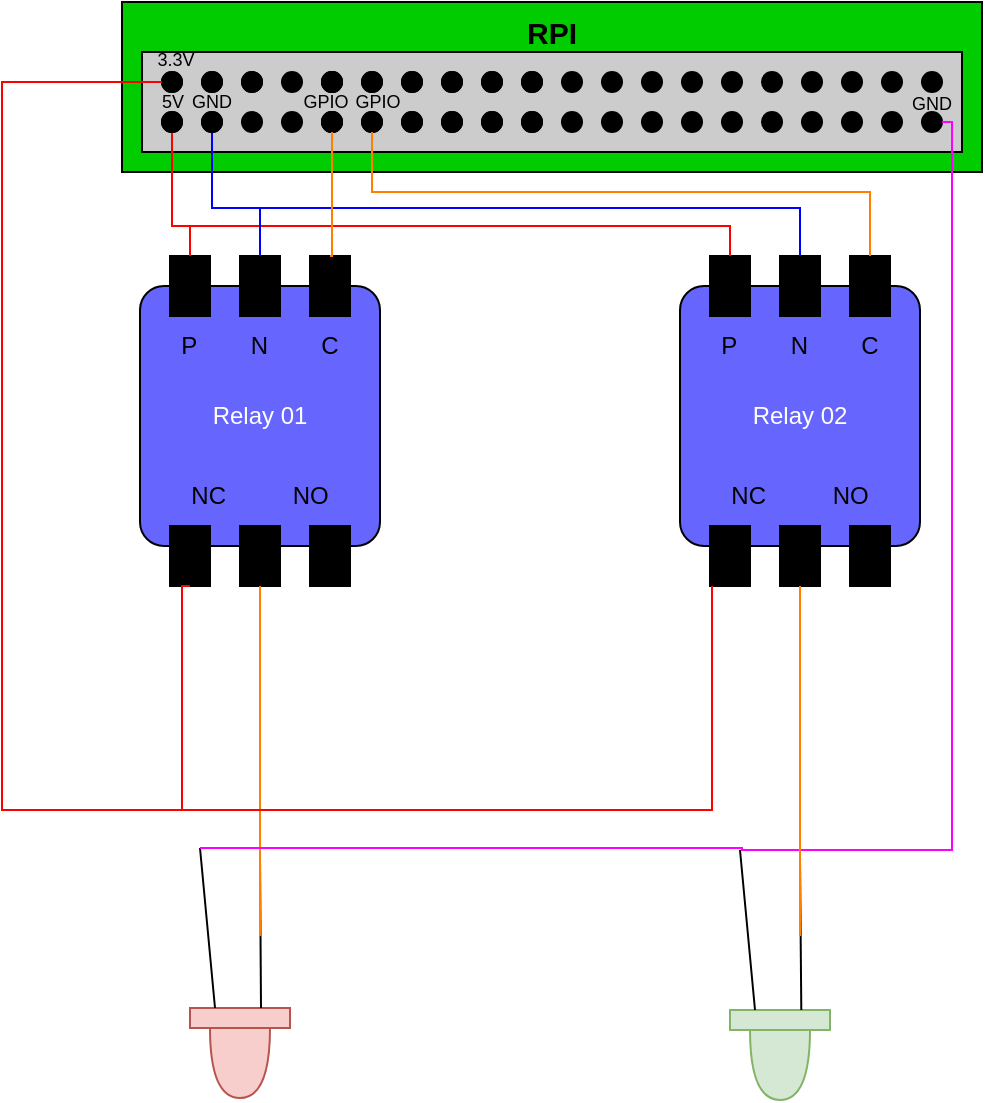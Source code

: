 <mxfile version="20.8.16" type="device"><diagram name="Page-1" id="wt5qt-1HWD4hvRLCWOPr"><mxGraphModel dx="901" dy="527" grid="0" gridSize="10" guides="1" tooltips="1" connect="1" arrows="1" fold="1" page="1" pageScale="1" pageWidth="827" pageHeight="1169" math="0" shadow="0"><root><mxCell id="0"/><mxCell id="1" parent="0"/><mxCell id="4td_BAS9eqGCO4hauidf-1" value="&lt;font style=&quot;font-size: 15px;&quot;&gt;&lt;b&gt;RPI&lt;/b&gt;&lt;/font&gt;" style="rounded=0;whiteSpace=wrap;html=1;fillColor=#00CC00;strokeColor=#000000;verticalAlign=top;" parent="1" vertex="1"><mxGeometry x="174" y="194" width="430" height="85" as="geometry"/></mxCell><mxCell id="4td_BAS9eqGCO4hauidf-3" value="" style="rounded=0;whiteSpace=wrap;html=1;labelBackgroundColor=#000000;strokeColor=#000000;fillColor=#CCCCCC;" parent="1" vertex="1"><mxGeometry x="184" y="219" width="410" height="50" as="geometry"/></mxCell><mxCell id="4td_BAS9eqGCO4hauidf-5" value="" style="ellipse;whiteSpace=wrap;html=1;aspect=fixed;labelBackgroundColor=#000000;strokeColor=#000000;fillColor=#000000;" parent="1" vertex="1"><mxGeometry x="194" y="229" width="10" height="10" as="geometry"/></mxCell><mxCell id="4td_BAS9eqGCO4hauidf-6" value="" style="ellipse;whiteSpace=wrap;html=1;aspect=fixed;labelBackgroundColor=#000000;strokeColor=#000000;fillColor=#000000;" parent="1" vertex="1"><mxGeometry x="194" y="249" width="10" height="10" as="geometry"/></mxCell><mxCell id="4td_BAS9eqGCO4hauidf-7" value="" style="ellipse;whiteSpace=wrap;html=1;aspect=fixed;labelBackgroundColor=#000000;strokeColor=#000000;fillColor=#000000;" parent="1" vertex="1"><mxGeometry x="214" y="229" width="10" height="10" as="geometry"/></mxCell><mxCell id="4td_BAS9eqGCO4hauidf-8" value="" style="ellipse;whiteSpace=wrap;html=1;aspect=fixed;labelBackgroundColor=#000000;strokeColor=#000000;fillColor=#000000;" parent="1" vertex="1"><mxGeometry x="214" y="249" width="10" height="10" as="geometry"/></mxCell><mxCell id="4td_BAS9eqGCO4hauidf-9" value="" style="ellipse;whiteSpace=wrap;html=1;aspect=fixed;labelBackgroundColor=#000000;strokeColor=#000000;fillColor=#000000;" parent="1" vertex="1"><mxGeometry x="234" y="229" width="10" height="10" as="geometry"/></mxCell><mxCell id="4td_BAS9eqGCO4hauidf-10" value="" style="ellipse;whiteSpace=wrap;html=1;aspect=fixed;labelBackgroundColor=#000000;strokeColor=#000000;fillColor=#000000;" parent="1" vertex="1"><mxGeometry x="234" y="249" width="10" height="10" as="geometry"/></mxCell><mxCell id="4td_BAS9eqGCO4hauidf-11" value="" style="ellipse;whiteSpace=wrap;html=1;aspect=fixed;labelBackgroundColor=#000000;strokeColor=#000000;fillColor=#000000;" parent="1" vertex="1"><mxGeometry x="254" y="229" width="10" height="10" as="geometry"/></mxCell><mxCell id="4td_BAS9eqGCO4hauidf-12" value="" style="ellipse;whiteSpace=wrap;html=1;aspect=fixed;labelBackgroundColor=#000000;strokeColor=#000000;fillColor=#000000;" parent="1" vertex="1"><mxGeometry x="254" y="249" width="10" height="10" as="geometry"/></mxCell><mxCell id="4td_BAS9eqGCO4hauidf-13" value="" style="ellipse;whiteSpace=wrap;html=1;aspect=fixed;labelBackgroundColor=#000000;strokeColor=#000000;fillColor=#000000;" parent="1" vertex="1"><mxGeometry x="274" y="229" width="10" height="10" as="geometry"/></mxCell><mxCell id="4td_BAS9eqGCO4hauidf-14" value="" style="ellipse;whiteSpace=wrap;html=1;aspect=fixed;labelBackgroundColor=#000000;strokeColor=#000000;fillColor=#000000;" parent="1" vertex="1"><mxGeometry x="274" y="249" width="10" height="10" as="geometry"/></mxCell><mxCell id="4td_BAS9eqGCO4hauidf-15" value="" style="ellipse;whiteSpace=wrap;html=1;aspect=fixed;labelBackgroundColor=#000000;strokeColor=#000000;fillColor=#000000;" parent="1" vertex="1"><mxGeometry x="274" y="229" width="10" height="10" as="geometry"/></mxCell><mxCell id="4td_BAS9eqGCO4hauidf-16" value="" style="ellipse;whiteSpace=wrap;html=1;aspect=fixed;labelBackgroundColor=#000000;strokeColor=#000000;fillColor=#000000;" parent="1" vertex="1"><mxGeometry x="274" y="249" width="10" height="10" as="geometry"/></mxCell><mxCell id="4td_BAS9eqGCO4hauidf-17" value="" style="ellipse;whiteSpace=wrap;html=1;aspect=fixed;labelBackgroundColor=#000000;strokeColor=#000000;fillColor=#000000;" parent="1" vertex="1"><mxGeometry x="194" y="229" width="10" height="10" as="geometry"/></mxCell><mxCell id="4td_BAS9eqGCO4hauidf-143" style="edgeStyle=orthogonalEdgeStyle;rounded=0;orthogonalLoop=1;jettySize=auto;html=1;exitX=0.5;exitY=1;exitDx=0;exitDy=0;entryX=0.5;entryY=0;entryDx=0;entryDy=0;strokeColor=#FF0000;fontColor=#FFFFFF;endArrow=none;endFill=0;elbow=vertical;" parent="1" source="4td_BAS9eqGCO4hauidf-18" target="4td_BAS9eqGCO4hauidf-112" edge="1"><mxGeometry relative="1" as="geometry"><Array as="points"><mxPoint x="199" y="306"/><mxPoint x="208" y="306"/></Array></mxGeometry></mxCell><mxCell id="4td_BAS9eqGCO4hauidf-18" value="" style="ellipse;whiteSpace=wrap;html=1;aspect=fixed;labelBackgroundColor=#000000;strokeColor=#000000;fillColor=#000000;" parent="1" vertex="1"><mxGeometry x="194" y="249" width="10" height="10" as="geometry"/></mxCell><mxCell id="4td_BAS9eqGCO4hauidf-19" value="" style="ellipse;whiteSpace=wrap;html=1;aspect=fixed;labelBackgroundColor=#000000;strokeColor=#000000;fillColor=#000000;" parent="1" vertex="1"><mxGeometry x="214" y="229" width="10" height="10" as="geometry"/></mxCell><mxCell id="4td_BAS9eqGCO4hauidf-145" style="edgeStyle=orthogonalEdgeStyle;rounded=0;orthogonalLoop=1;jettySize=auto;html=1;exitX=0.5;exitY=1;exitDx=0;exitDy=0;entryX=0.5;entryY=0;entryDx=0;entryDy=0;strokeColor=#0000FF;fontColor=#FFFFFF;endArrow=none;endFill=0;elbow=vertical;" parent="1" source="4td_BAS9eqGCO4hauidf-20" target="4td_BAS9eqGCO4hauidf-113" edge="1"><mxGeometry relative="1" as="geometry"><Array as="points"><mxPoint x="219" y="297"/><mxPoint x="243" y="297"/></Array></mxGeometry></mxCell><mxCell id="4td_BAS9eqGCO4hauidf-20" value="" style="ellipse;whiteSpace=wrap;html=1;aspect=fixed;labelBackgroundColor=#000000;strokeColor=#000000;fillColor=#000000;" parent="1" vertex="1"><mxGeometry x="214" y="249" width="10" height="10" as="geometry"/></mxCell><mxCell id="4td_BAS9eqGCO4hauidf-21" value="" style="ellipse;whiteSpace=wrap;html=1;aspect=fixed;labelBackgroundColor=#000000;strokeColor=#000000;fillColor=#000000;" parent="1" vertex="1"><mxGeometry x="234" y="229" width="10" height="10" as="geometry"/></mxCell><mxCell id="4td_BAS9eqGCO4hauidf-22" value="" style="ellipse;whiteSpace=wrap;html=1;aspect=fixed;labelBackgroundColor=#000000;strokeColor=#000000;fillColor=#000000;" parent="1" vertex="1"><mxGeometry x="334" y="249" width="10" height="10" as="geometry"/></mxCell><mxCell id="4td_BAS9eqGCO4hauidf-23" value="" style="ellipse;whiteSpace=wrap;html=1;aspect=fixed;labelBackgroundColor=#000000;strokeColor=#000000;fillColor=#000000;" parent="1" vertex="1"><mxGeometry x="354" y="229" width="10" height="10" as="geometry"/></mxCell><mxCell id="4td_BAS9eqGCO4hauidf-24" value="" style="ellipse;whiteSpace=wrap;html=1;aspect=fixed;labelBackgroundColor=#000000;strokeColor=#000000;fillColor=#000000;" parent="1" vertex="1"><mxGeometry x="354" y="249" width="10" height="10" as="geometry"/></mxCell><mxCell id="4td_BAS9eqGCO4hauidf-25" value="" style="ellipse;whiteSpace=wrap;html=1;aspect=fixed;labelBackgroundColor=#000000;strokeColor=#000000;fillColor=#000000;" parent="1" vertex="1"><mxGeometry x="374" y="229" width="10" height="10" as="geometry"/></mxCell><mxCell id="4td_BAS9eqGCO4hauidf-26" value="" style="ellipse;whiteSpace=wrap;html=1;aspect=fixed;labelBackgroundColor=#000000;strokeColor=#000000;fillColor=#000000;" parent="1" vertex="1"><mxGeometry x="374" y="249" width="10" height="10" as="geometry"/></mxCell><mxCell id="4td_BAS9eqGCO4hauidf-27" value="" style="ellipse;whiteSpace=wrap;html=1;aspect=fixed;labelBackgroundColor=#000000;strokeColor=#000000;fillColor=#000000;" parent="1" vertex="1"><mxGeometry x="294" y="229" width="10" height="10" as="geometry"/></mxCell><mxCell id="4td_BAS9eqGCO4hauidf-28" value="" style="ellipse;whiteSpace=wrap;html=1;aspect=fixed;labelBackgroundColor=#000000;strokeColor=#000000;fillColor=#000000;" parent="1" vertex="1"><mxGeometry x="294" y="249" width="10" height="10" as="geometry"/></mxCell><mxCell id="4td_BAS9eqGCO4hauidf-29" value="" style="ellipse;whiteSpace=wrap;html=1;aspect=fixed;labelBackgroundColor=#000000;strokeColor=#000000;fillColor=#000000;" parent="1" vertex="1"><mxGeometry x="314" y="229" width="10" height="10" as="geometry"/></mxCell><mxCell id="4td_BAS9eqGCO4hauidf-30" value="" style="ellipse;whiteSpace=wrap;html=1;aspect=fixed;labelBackgroundColor=#000000;strokeColor=#000000;fillColor=#000000;" parent="1" vertex="1"><mxGeometry x="314" y="249" width="10" height="10" as="geometry"/></mxCell><mxCell id="4td_BAS9eqGCO4hauidf-31" value="" style="ellipse;whiteSpace=wrap;html=1;aspect=fixed;labelBackgroundColor=#000000;strokeColor=#000000;fillColor=#000000;" parent="1" vertex="1"><mxGeometry x="334" y="229" width="10" height="10" as="geometry"/></mxCell><mxCell id="4td_BAS9eqGCO4hauidf-34" value="" style="ellipse;whiteSpace=wrap;html=1;aspect=fixed;labelBackgroundColor=#000000;strokeColor=#000000;fillColor=#000000;" parent="1" vertex="1"><mxGeometry x="374" y="229" width="10" height="10" as="geometry"/></mxCell><mxCell id="4td_BAS9eqGCO4hauidf-35" value="" style="ellipse;whiteSpace=wrap;html=1;aspect=fixed;labelBackgroundColor=#000000;strokeColor=#000000;fillColor=#000000;" parent="1" vertex="1"><mxGeometry x="374" y="249" width="10" height="10" as="geometry"/></mxCell><mxCell id="4td_BAS9eqGCO4hauidf-36" value="" style="ellipse;whiteSpace=wrap;html=1;aspect=fixed;labelBackgroundColor=#000000;strokeColor=#000000;fillColor=#000000;" parent="1" vertex="1"><mxGeometry x="354" y="249" width="10" height="10" as="geometry"/></mxCell><mxCell id="4td_BAS9eqGCO4hauidf-37" value="" style="ellipse;whiteSpace=wrap;html=1;aspect=fixed;labelBackgroundColor=#000000;strokeColor=#000000;fillColor=#000000;" parent="1" vertex="1"><mxGeometry x="354" y="229" width="10" height="10" as="geometry"/></mxCell><mxCell id="4td_BAS9eqGCO4hauidf-38" value="" style="ellipse;whiteSpace=wrap;html=1;aspect=fixed;labelBackgroundColor=#000000;strokeColor=#000000;fillColor=#000000;" parent="1" vertex="1"><mxGeometry x="334" y="229" width="10" height="10" as="geometry"/></mxCell><mxCell id="4td_BAS9eqGCO4hauidf-39" value="" style="ellipse;whiteSpace=wrap;html=1;aspect=fixed;labelBackgroundColor=#000000;strokeColor=#000000;fillColor=#000000;" parent="1" vertex="1"><mxGeometry x="334" y="249" width="10" height="10" as="geometry"/></mxCell><mxCell id="4td_BAS9eqGCO4hauidf-40" value="" style="ellipse;whiteSpace=wrap;html=1;aspect=fixed;labelBackgroundColor=#000000;strokeColor=#000000;fillColor=#000000;" parent="1" vertex="1"><mxGeometry x="314" y="249" width="10" height="10" as="geometry"/></mxCell><mxCell id="4td_BAS9eqGCO4hauidf-41" value="" style="ellipse;whiteSpace=wrap;html=1;aspect=fixed;labelBackgroundColor=#000000;strokeColor=#000000;fillColor=#000000;" parent="1" vertex="1"><mxGeometry x="314" y="229" width="10" height="10" as="geometry"/></mxCell><mxCell id="4td_BAS9eqGCO4hauidf-42" value="" style="ellipse;whiteSpace=wrap;html=1;aspect=fixed;labelBackgroundColor=#000000;strokeColor=#000000;fillColor=#000000;" parent="1" vertex="1"><mxGeometry x="294" y="229" width="10" height="10" as="geometry"/></mxCell><mxCell id="4td_BAS9eqGCO4hauidf-43" value="" style="ellipse;whiteSpace=wrap;html=1;aspect=fixed;labelBackgroundColor=#000000;strokeColor=#000000;fillColor=#000000;" parent="1" vertex="1"><mxGeometry x="294" y="249" width="10" height="10" as="geometry"/></mxCell><mxCell id="4td_BAS9eqGCO4hauidf-44" value="" style="ellipse;whiteSpace=wrap;html=1;aspect=fixed;labelBackgroundColor=#000000;strokeColor=#000000;fillColor=#000000;" parent="1" vertex="1"><mxGeometry x="274" y="249" width="10" height="10" as="geometry"/></mxCell><mxCell id="4td_BAS9eqGCO4hauidf-45" value="" style="ellipse;whiteSpace=wrap;html=1;aspect=fixed;labelBackgroundColor=#000000;strokeColor=#000000;fillColor=#000000;" parent="1" vertex="1"><mxGeometry x="274" y="229" width="10" height="10" as="geometry"/></mxCell><mxCell id="4td_BAS9eqGCO4hauidf-46" value="" style="ellipse;whiteSpace=wrap;html=1;aspect=fixed;labelBackgroundColor=#000000;strokeColor=#000000;fillColor=#000000;" parent="1" vertex="1"><mxGeometry x="434" y="249" width="10" height="10" as="geometry"/></mxCell><mxCell id="4td_BAS9eqGCO4hauidf-47" value="" style="ellipse;whiteSpace=wrap;html=1;aspect=fixed;labelBackgroundColor=#000000;strokeColor=#000000;fillColor=#000000;" parent="1" vertex="1"><mxGeometry x="454" y="229" width="10" height="10" as="geometry"/></mxCell><mxCell id="4td_BAS9eqGCO4hauidf-48" value="" style="ellipse;whiteSpace=wrap;html=1;aspect=fixed;labelBackgroundColor=#000000;strokeColor=#000000;fillColor=#000000;" parent="1" vertex="1"><mxGeometry x="454" y="249" width="10" height="10" as="geometry"/></mxCell><mxCell id="4td_BAS9eqGCO4hauidf-49" value="" style="ellipse;whiteSpace=wrap;html=1;aspect=fixed;labelBackgroundColor=#000000;strokeColor=#000000;fillColor=#000000;" parent="1" vertex="1"><mxGeometry x="394" y="229" width="10" height="10" as="geometry"/></mxCell><mxCell id="4td_BAS9eqGCO4hauidf-50" value="" style="ellipse;whiteSpace=wrap;html=1;aspect=fixed;labelBackgroundColor=#000000;strokeColor=#000000;fillColor=#000000;" parent="1" vertex="1"><mxGeometry x="394" y="249" width="10" height="10" as="geometry"/></mxCell><mxCell id="4td_BAS9eqGCO4hauidf-51" value="" style="ellipse;whiteSpace=wrap;html=1;aspect=fixed;labelBackgroundColor=#000000;strokeColor=#000000;fillColor=#000000;" parent="1" vertex="1"><mxGeometry x="414" y="229" width="10" height="10" as="geometry"/></mxCell><mxCell id="4td_BAS9eqGCO4hauidf-52" value="" style="ellipse;whiteSpace=wrap;html=1;aspect=fixed;labelBackgroundColor=#000000;strokeColor=#000000;fillColor=#000000;" parent="1" vertex="1"><mxGeometry x="414" y="249" width="10" height="10" as="geometry"/></mxCell><mxCell id="4td_BAS9eqGCO4hauidf-53" value="" style="ellipse;whiteSpace=wrap;html=1;aspect=fixed;labelBackgroundColor=#000000;strokeColor=#000000;fillColor=#000000;" parent="1" vertex="1"><mxGeometry x="434" y="229" width="10" height="10" as="geometry"/></mxCell><mxCell id="4td_BAS9eqGCO4hauidf-54" value="" style="ellipse;whiteSpace=wrap;html=1;aspect=fixed;labelBackgroundColor=#000000;strokeColor=#000000;fillColor=#000000;" parent="1" vertex="1"><mxGeometry x="574" y="229" width="10" height="10" as="geometry"/></mxCell><mxCell id="4td_BAS9eqGCO4hauidf-55" value="" style="ellipse;whiteSpace=wrap;html=1;aspect=fixed;labelBackgroundColor=#000000;strokeColor=#000000;fillColor=#000000;" parent="1" vertex="1"><mxGeometry x="574" y="249" width="10" height="10" as="geometry"/></mxCell><mxCell id="4td_BAS9eqGCO4hauidf-160" style="edgeStyle=orthogonalEdgeStyle;rounded=0;orthogonalLoop=1;jettySize=auto;html=1;strokeColor=#FF00FF;fontSize=9;fontColor=#FFFFFF;endArrow=none;endFill=0;elbow=vertical;exitX=1;exitY=0.5;exitDx=0;exitDy=0;" parent="1" source="4td_BAS9eqGCO4hauidf-55" edge="1"><mxGeometry relative="1" as="geometry"><mxPoint x="483" y="617" as="targetPoint"/><Array as="points"><mxPoint x="589" y="254"/><mxPoint x="589" y="618"/><mxPoint x="484" y="618"/></Array></mxGeometry></mxCell><mxCell id="4td_BAS9eqGCO4hauidf-56" value="" style="ellipse;whiteSpace=wrap;html=1;aspect=fixed;labelBackgroundColor=#000000;strokeColor=#000000;fillColor=#000000;" parent="1" vertex="1"><mxGeometry x="554" y="249" width="10" height="10" as="geometry"/></mxCell><mxCell id="4td_BAS9eqGCO4hauidf-57" value="" style="ellipse;whiteSpace=wrap;html=1;aspect=fixed;labelBackgroundColor=#000000;strokeColor=#000000;fillColor=#000000;" parent="1" vertex="1"><mxGeometry x="554" y="229" width="10" height="10" as="geometry"/></mxCell><mxCell id="4td_BAS9eqGCO4hauidf-58" value="" style="ellipse;whiteSpace=wrap;html=1;aspect=fixed;labelBackgroundColor=#000000;strokeColor=#000000;fillColor=#000000;" parent="1" vertex="1"><mxGeometry x="534" y="229" width="10" height="10" as="geometry"/></mxCell><mxCell id="4td_BAS9eqGCO4hauidf-59" value="" style="ellipse;whiteSpace=wrap;html=1;aspect=fixed;labelBackgroundColor=#000000;strokeColor=#000000;fillColor=#000000;" parent="1" vertex="1"><mxGeometry x="534" y="249" width="10" height="10" as="geometry"/></mxCell><mxCell id="4td_BAS9eqGCO4hauidf-60" value="" style="ellipse;whiteSpace=wrap;html=1;aspect=fixed;labelBackgroundColor=#000000;strokeColor=#000000;fillColor=#000000;" parent="1" vertex="1"><mxGeometry x="514" y="249" width="10" height="10" as="geometry"/></mxCell><mxCell id="4td_BAS9eqGCO4hauidf-61" value="" style="ellipse;whiteSpace=wrap;html=1;aspect=fixed;labelBackgroundColor=#000000;strokeColor=#000000;fillColor=#000000;" parent="1" vertex="1"><mxGeometry x="514" y="229" width="10" height="10" as="geometry"/></mxCell><mxCell id="4td_BAS9eqGCO4hauidf-62" value="" style="ellipse;whiteSpace=wrap;html=1;aspect=fixed;labelBackgroundColor=#000000;strokeColor=#000000;fillColor=#000000;" parent="1" vertex="1"><mxGeometry x="494" y="229" width="10" height="10" as="geometry"/></mxCell><mxCell id="4td_BAS9eqGCO4hauidf-63" value="" style="ellipse;whiteSpace=wrap;html=1;aspect=fixed;labelBackgroundColor=#000000;strokeColor=#000000;fillColor=#000000;" parent="1" vertex="1"><mxGeometry x="494" y="249" width="10" height="10" as="geometry"/></mxCell><mxCell id="4td_BAS9eqGCO4hauidf-64" value="" style="ellipse;whiteSpace=wrap;html=1;aspect=fixed;labelBackgroundColor=#000000;strokeColor=#000000;fillColor=#000000;" parent="1" vertex="1"><mxGeometry x="474" y="249" width="10" height="10" as="geometry"/></mxCell><mxCell id="4td_BAS9eqGCO4hauidf-65" value="" style="ellipse;whiteSpace=wrap;html=1;aspect=fixed;labelBackgroundColor=#000000;strokeColor=#000000;fillColor=#000000;" parent="1" vertex="1"><mxGeometry x="474" y="229" width="10" height="10" as="geometry"/></mxCell><mxCell id="4td_BAS9eqGCO4hauidf-111" value="" style="group;fontColor=#FFFFFF;" parent="1" vertex="1" connectable="0"><mxGeometry x="183" y="336" width="120" height="150" as="geometry"/></mxCell><mxCell id="4td_BAS9eqGCO4hauidf-66" value="&lt;font color=&quot;#ffffff&quot;&gt;Relay 01&lt;/font&gt;" style="rounded=1;whiteSpace=wrap;html=1;labelBackgroundColor=none;strokeColor=#000000;fillColor=#6666FF;arcSize=10;" parent="4td_BAS9eqGCO4hauidf-111" vertex="1"><mxGeometry width="120" height="130" as="geometry"/></mxCell><mxCell id="4td_BAS9eqGCO4hauidf-108" value="" style="rounded=0;whiteSpace=wrap;html=1;labelBackgroundColor=#000000;strokeColor=#000000;fillColor=#000000;" parent="4td_BAS9eqGCO4hauidf-111" vertex="1"><mxGeometry x="15" y="120" width="20" height="30" as="geometry"/></mxCell><mxCell id="4td_BAS9eqGCO4hauidf-109" value="" style="rounded=0;whiteSpace=wrap;html=1;labelBackgroundColor=#000000;strokeColor=#000000;fillColor=#000000;" parent="4td_BAS9eqGCO4hauidf-111" vertex="1"><mxGeometry x="50" y="120" width="20" height="30" as="geometry"/></mxCell><mxCell id="4td_BAS9eqGCO4hauidf-110" value="" style="rounded=0;whiteSpace=wrap;html=1;labelBackgroundColor=#000000;strokeColor=#000000;fillColor=#000000;" parent="4td_BAS9eqGCO4hauidf-111" vertex="1"><mxGeometry x="85" y="120" width="20" height="30" as="geometry"/></mxCell><mxCell id="4td_BAS9eqGCO4hauidf-112" value="" style="rounded=0;whiteSpace=wrap;html=1;labelBackgroundColor=#000000;strokeColor=#000000;fillColor=#000000;" parent="4td_BAS9eqGCO4hauidf-111" vertex="1"><mxGeometry x="15" y="-15" width="20" height="30" as="geometry"/></mxCell><mxCell id="4td_BAS9eqGCO4hauidf-113" value="" style="rounded=0;whiteSpace=wrap;html=1;labelBackgroundColor=#000000;strokeColor=#000000;fillColor=#000000;" parent="4td_BAS9eqGCO4hauidf-111" vertex="1"><mxGeometry x="50" y="-15" width="20" height="30" as="geometry"/></mxCell><mxCell id="4td_BAS9eqGCO4hauidf-114" value="" style="rounded=0;whiteSpace=wrap;html=1;labelBackgroundColor=#000000;strokeColor=#000000;fillColor=#000000;" parent="4td_BAS9eqGCO4hauidf-111" vertex="1"><mxGeometry x="85" y="-15" width="20" height="30" as="geometry"/></mxCell><mxCell id="4td_BAS9eqGCO4hauidf-115" value="P&amp;nbsp; &amp;nbsp; &amp;nbsp; &amp;nbsp; N&amp;nbsp; &amp;nbsp; &amp;nbsp; &amp;nbsp; C" style="text;html=1;strokeColor=none;fillColor=none;align=center;verticalAlign=middle;whiteSpace=wrap;rounded=0;" parent="4td_BAS9eqGCO4hauidf-111" vertex="1"><mxGeometry x="5" y="15" width="110" height="30" as="geometry"/></mxCell><mxCell id="4td_BAS9eqGCO4hauidf-116" value="NC&amp;nbsp; &amp;nbsp; &amp;nbsp; &amp;nbsp; &amp;nbsp; NO" style="text;html=1;strokeColor=none;fillColor=none;align=center;verticalAlign=middle;whiteSpace=wrap;rounded=0;" parent="4td_BAS9eqGCO4hauidf-111" vertex="1"><mxGeometry x="5" y="90" width="110" height="30" as="geometry"/></mxCell><mxCell id="4td_BAS9eqGCO4hauidf-117" value="" style="group;fontColor=#FFFFFF;" parent="1" vertex="1" connectable="0"><mxGeometry x="453" y="336" width="120" height="150" as="geometry"/></mxCell><mxCell id="4td_BAS9eqGCO4hauidf-118" value="&lt;font color=&quot;#ffffff&quot;&gt;Relay 02&lt;/font&gt;" style="rounded=1;whiteSpace=wrap;html=1;labelBackgroundColor=none;strokeColor=#000000;fillColor=#6666FF;arcSize=10;" parent="4td_BAS9eqGCO4hauidf-117" vertex="1"><mxGeometry width="120" height="130" as="geometry"/></mxCell><mxCell id="4td_BAS9eqGCO4hauidf-119" value="" style="rounded=0;whiteSpace=wrap;html=1;labelBackgroundColor=#000000;strokeColor=#000000;fillColor=#000000;" parent="4td_BAS9eqGCO4hauidf-117" vertex="1"><mxGeometry x="15" y="120" width="20" height="30" as="geometry"/></mxCell><mxCell id="4td_BAS9eqGCO4hauidf-120" value="" style="rounded=0;whiteSpace=wrap;html=1;labelBackgroundColor=#000000;strokeColor=#000000;fillColor=#000000;" parent="4td_BAS9eqGCO4hauidf-117" vertex="1"><mxGeometry x="50" y="120" width="20" height="30" as="geometry"/></mxCell><mxCell id="4td_BAS9eqGCO4hauidf-121" value="" style="rounded=0;whiteSpace=wrap;html=1;labelBackgroundColor=#000000;strokeColor=#000000;fillColor=#000000;" parent="4td_BAS9eqGCO4hauidf-117" vertex="1"><mxGeometry x="85" y="120" width="20" height="30" as="geometry"/></mxCell><mxCell id="4td_BAS9eqGCO4hauidf-122" value="" style="rounded=0;whiteSpace=wrap;html=1;labelBackgroundColor=#000000;strokeColor=#000000;fillColor=#000000;" parent="4td_BAS9eqGCO4hauidf-117" vertex="1"><mxGeometry x="15" y="-15" width="20" height="30" as="geometry"/></mxCell><mxCell id="4td_BAS9eqGCO4hauidf-123" value="" style="rounded=0;whiteSpace=wrap;html=1;labelBackgroundColor=#000000;strokeColor=#000000;fillColor=#000000;" parent="4td_BAS9eqGCO4hauidf-117" vertex="1"><mxGeometry x="50" y="-15" width="20" height="30" as="geometry"/></mxCell><mxCell id="4td_BAS9eqGCO4hauidf-124" value="" style="rounded=0;whiteSpace=wrap;html=1;labelBackgroundColor=#000000;strokeColor=#000000;fillColor=#000000;" parent="4td_BAS9eqGCO4hauidf-117" vertex="1"><mxGeometry x="85" y="-15" width="20" height="30" as="geometry"/></mxCell><mxCell id="4td_BAS9eqGCO4hauidf-125" value="P&amp;nbsp; &amp;nbsp; &amp;nbsp; &amp;nbsp; N&amp;nbsp; &amp;nbsp; &amp;nbsp; &amp;nbsp; C" style="text;html=1;strokeColor=none;fillColor=none;align=center;verticalAlign=middle;whiteSpace=wrap;rounded=0;" parent="4td_BAS9eqGCO4hauidf-117" vertex="1"><mxGeometry x="5" y="15" width="110" height="30" as="geometry"/></mxCell><mxCell id="4td_BAS9eqGCO4hauidf-126" value="NC&amp;nbsp; &amp;nbsp; &amp;nbsp; &amp;nbsp; &amp;nbsp; NO" style="text;html=1;strokeColor=none;fillColor=none;align=center;verticalAlign=middle;whiteSpace=wrap;rounded=0;" parent="4td_BAS9eqGCO4hauidf-117" vertex="1"><mxGeometry x="5" y="90" width="110" height="30" as="geometry"/></mxCell><mxCell id="4td_BAS9eqGCO4hauidf-132" value="" style="group" parent="1" vertex="1" connectable="0"><mxGeometry x="208" y="617" width="50" height="125" as="geometry"/></mxCell><mxCell id="4td_BAS9eqGCO4hauidf-129" value="" style="group" parent="4td_BAS9eqGCO4hauidf-132" vertex="1" connectable="0"><mxGeometry y="80" width="50" height="45" as="geometry"/></mxCell><mxCell id="4td_BAS9eqGCO4hauidf-127" value="" style="shape=or;whiteSpace=wrap;html=1;labelBackgroundColor=none;strokeColor=#b85450;fillColor=#f8cecc;rotation=90;" parent="4td_BAS9eqGCO4hauidf-129" vertex="1"><mxGeometry x="7.5" y="12.5" width="35" height="30" as="geometry"/></mxCell><mxCell id="4td_BAS9eqGCO4hauidf-128" value="" style="rounded=0;whiteSpace=wrap;html=1;labelBackgroundColor=none;strokeColor=#b85450;fillColor=#f8cecc;" parent="4td_BAS9eqGCO4hauidf-129" vertex="1"><mxGeometry width="50" height="10" as="geometry"/></mxCell><mxCell id="4td_BAS9eqGCO4hauidf-130" value="" style="endArrow=none;html=1;rounded=0;fontColor=#FFFFFF;exitX=0.25;exitY=0;exitDx=0;exitDy=0;elbow=vertical;" parent="4td_BAS9eqGCO4hauidf-132" source="4td_BAS9eqGCO4hauidf-128" edge="1"><mxGeometry width="50" height="50" relative="1" as="geometry"><mxPoint x="-5" y="70" as="sourcePoint"/><mxPoint x="5" as="targetPoint"/></mxGeometry></mxCell><mxCell id="4td_BAS9eqGCO4hauidf-131" value="" style="endArrow=none;html=1;rounded=0;fontColor=#FFFFFF;elbow=vertical;exitX=0.75;exitY=0;exitDx=0;exitDy=0;" parent="4td_BAS9eqGCO4hauidf-132" edge="1"><mxGeometry width="50" height="50" relative="1" as="geometry"><mxPoint x="35.5" y="80" as="sourcePoint"/><mxPoint x="35" y="5" as="targetPoint"/></mxGeometry></mxCell><mxCell id="4td_BAS9eqGCO4hauidf-133" value="" style="group" parent="1" vertex="1" connectable="0"><mxGeometry x="478" y="618" width="50" height="125" as="geometry"/></mxCell><mxCell id="4td_BAS9eqGCO4hauidf-134" value="" style="group" parent="4td_BAS9eqGCO4hauidf-133" vertex="1" connectable="0"><mxGeometry y="80" width="50" height="45" as="geometry"/></mxCell><mxCell id="4td_BAS9eqGCO4hauidf-135" value="" style="shape=or;whiteSpace=wrap;html=1;labelBackgroundColor=none;strokeColor=#82b366;fillColor=#d5e8d4;rotation=90;" parent="4td_BAS9eqGCO4hauidf-134" vertex="1"><mxGeometry x="7.5" y="12.5" width="35" height="30" as="geometry"/></mxCell><mxCell id="4td_BAS9eqGCO4hauidf-136" value="" style="rounded=0;whiteSpace=wrap;html=1;labelBackgroundColor=none;strokeColor=#82b366;fillColor=#d5e8d4;" parent="4td_BAS9eqGCO4hauidf-134" vertex="1"><mxGeometry width="50" height="10" as="geometry"/></mxCell><mxCell id="4td_BAS9eqGCO4hauidf-137" value="" style="endArrow=none;html=1;rounded=0;fontColor=#FFFFFF;exitX=0.25;exitY=0;exitDx=0;exitDy=0;elbow=vertical;" parent="4td_BAS9eqGCO4hauidf-133" source="4td_BAS9eqGCO4hauidf-136" edge="1"><mxGeometry width="50" height="50" relative="1" as="geometry"><mxPoint x="-5" y="70" as="sourcePoint"/><mxPoint x="5" as="targetPoint"/></mxGeometry></mxCell><mxCell id="4td_BAS9eqGCO4hauidf-138" value="" style="endArrow=none;html=1;rounded=0;fontColor=#FFFFFF;elbow=vertical;exitX=0.633;exitY=-0.004;exitDx=0;exitDy=0;exitPerimeter=0;" parent="4td_BAS9eqGCO4hauidf-133" edge="1"><mxGeometry width="50" height="50" relative="1" as="geometry"><mxPoint x="35.65" y="79.96" as="sourcePoint"/><mxPoint x="35" y="5" as="targetPoint"/></mxGeometry></mxCell><mxCell id="4td_BAS9eqGCO4hauidf-144" style="edgeStyle=orthogonalEdgeStyle;rounded=0;orthogonalLoop=1;jettySize=auto;html=1;exitX=0.5;exitY=0;exitDx=0;exitDy=0;entryX=0.5;entryY=0;entryDx=0;entryDy=0;strokeColor=#FF0000;fontColor=#FFFFFF;endArrow=none;endFill=0;elbow=vertical;" parent="1" source="4td_BAS9eqGCO4hauidf-112" target="4td_BAS9eqGCO4hauidf-122" edge="1"><mxGeometry relative="1" as="geometry"><Array as="points"><mxPoint x="208" y="306"/><mxPoint x="478" y="306"/></Array></mxGeometry></mxCell><mxCell id="4td_BAS9eqGCO4hauidf-146" style="edgeStyle=orthogonalEdgeStyle;rounded=0;orthogonalLoop=1;jettySize=auto;html=1;exitX=0.5;exitY=0;exitDx=0;exitDy=0;entryX=0.5;entryY=0;entryDx=0;entryDy=0;strokeColor=#0000FF;fontColor=#FFFFFF;endArrow=none;endFill=0;elbow=vertical;" parent="1" source="4td_BAS9eqGCO4hauidf-113" target="4td_BAS9eqGCO4hauidf-123" edge="1"><mxGeometry relative="1" as="geometry"><Array as="points"><mxPoint x="243" y="297"/><mxPoint x="513" y="297"/></Array></mxGeometry></mxCell><mxCell id="4td_BAS9eqGCO4hauidf-147" style="edgeStyle=orthogonalEdgeStyle;rounded=0;orthogonalLoop=1;jettySize=auto;html=1;exitX=0.5;exitY=0;exitDx=0;exitDy=0;entryX=0.5;entryY=1;entryDx=0;entryDy=0;strokeColor=#FF8000;fontColor=#FFFFFF;endArrow=none;endFill=0;elbow=vertical;" parent="1" source="4td_BAS9eqGCO4hauidf-114" target="4td_BAS9eqGCO4hauidf-44" edge="1"><mxGeometry relative="1" as="geometry"><Array as="points"><mxPoint x="279" y="321"/></Array></mxGeometry></mxCell><mxCell id="4td_BAS9eqGCO4hauidf-148" style="edgeStyle=orthogonalEdgeStyle;rounded=0;orthogonalLoop=1;jettySize=auto;html=1;exitX=0.5;exitY=0;exitDx=0;exitDy=0;entryX=0.5;entryY=1;entryDx=0;entryDy=0;strokeColor=#FF8000;fontColor=#FFFFFF;endArrow=none;endFill=0;elbow=vertical;" parent="1" source="4td_BAS9eqGCO4hauidf-124" target="4td_BAS9eqGCO4hauidf-43" edge="1"><mxGeometry relative="1" as="geometry"><Array as="points"><mxPoint x="548" y="289"/><mxPoint x="299" y="289"/></Array></mxGeometry></mxCell><mxCell id="4td_BAS9eqGCO4hauidf-150" style="edgeStyle=orthogonalEdgeStyle;rounded=0;orthogonalLoop=1;jettySize=auto;html=1;exitX=0.5;exitY=1;exitDx=0;exitDy=0;strokeColor=#FF8000;fontColor=#FFFFFF;endArrow=none;endFill=0;elbow=vertical;" parent="1" source="4td_BAS9eqGCO4hauidf-109" edge="1"><mxGeometry relative="1" as="geometry"><mxPoint x="243" y="661" as="targetPoint"/></mxGeometry></mxCell><mxCell id="4td_BAS9eqGCO4hauidf-152" style="edgeStyle=orthogonalEdgeStyle;rounded=0;orthogonalLoop=1;jettySize=auto;html=1;exitX=0.5;exitY=1;exitDx=0;exitDy=0;strokeColor=#FF8000;fontColor=#FFFFFF;endArrow=none;endFill=0;elbow=vertical;" parent="1" source="4td_BAS9eqGCO4hauidf-120" edge="1"><mxGeometry relative="1" as="geometry"><mxPoint x="513" y="661" as="targetPoint"/></mxGeometry></mxCell><mxCell id="4td_BAS9eqGCO4hauidf-153" style="edgeStyle=orthogonalEdgeStyle;rounded=0;orthogonalLoop=1;jettySize=auto;html=1;entryX=0;entryY=0.5;entryDx=0;entryDy=0;strokeColor=#FF0000;fontColor=#FFFFFF;endArrow=none;endFill=0;elbow=vertical;" parent="1" source="4td_BAS9eqGCO4hauidf-119" target="4td_BAS9eqGCO4hauidf-17" edge="1"><mxGeometry relative="1" as="geometry"><Array as="points"><mxPoint x="469" y="598"/><mxPoint x="114" y="598"/><mxPoint x="114" y="234"/></Array></mxGeometry></mxCell><mxCell id="4td_BAS9eqGCO4hauidf-154" style="edgeStyle=orthogonalEdgeStyle;rounded=0;orthogonalLoop=1;jettySize=auto;html=1;exitX=0.5;exitY=1;exitDx=0;exitDy=0;entryX=0;entryY=0.5;entryDx=0;entryDy=0;strokeColor=#FF0000;fontColor=#FFFFFF;endArrow=none;endFill=0;elbow=vertical;" parent="1" source="4td_BAS9eqGCO4hauidf-108" target="4td_BAS9eqGCO4hauidf-17" edge="1"><mxGeometry relative="1" as="geometry"><Array as="points"><mxPoint x="204" y="486"/><mxPoint x="204" y="598"/><mxPoint x="114" y="598"/><mxPoint x="114" y="234"/></Array></mxGeometry></mxCell><mxCell id="4td_BAS9eqGCO4hauidf-155" value="&lt;font color=&quot;#000000&quot; style=&quot;font-size: 9px;&quot;&gt;3.3V&lt;/font&gt;" style="text;html=1;strokeColor=none;fillColor=none;align=center;verticalAlign=middle;whiteSpace=wrap;rounded=0;fontColor=#FFFFFF;" parent="1" vertex="1"><mxGeometry x="171" y="207" width="60" height="30" as="geometry"/></mxCell><mxCell id="4td_BAS9eqGCO4hauidf-156" value="&lt;font color=&quot;#000000&quot; style=&quot;font-size: 9px;&quot;&gt;5V&lt;/font&gt;" style="text;html=1;strokeColor=none;fillColor=none;align=center;verticalAlign=middle;whiteSpace=wrap;rounded=0;fontColor=#FFFFFF;" parent="1" vertex="1"><mxGeometry x="189.5" y="235" width="19" height="15" as="geometry"/></mxCell><mxCell id="4td_BAS9eqGCO4hauidf-157" value="&lt;font color=&quot;#000000&quot; style=&quot;font-size: 9px;&quot;&gt;GND&lt;/font&gt;" style="text;html=1;strokeColor=none;fillColor=none;align=center;verticalAlign=middle;whiteSpace=wrap;rounded=0;fontColor=#FFFFFF;" parent="1" vertex="1"><mxGeometry x="207" y="237" width="24" height="11" as="geometry"/></mxCell><mxCell id="4td_BAS9eqGCO4hauidf-158" value="&lt;font color=&quot;#000000&quot; style=&quot;font-size: 9px;&quot;&gt;GPIO&lt;/font&gt;" style="text;html=1;strokeColor=none;fillColor=none;align=center;verticalAlign=middle;whiteSpace=wrap;rounded=0;fontColor=#FFFFFF;" parent="1" vertex="1"><mxGeometry x="264" y="237.5" width="24" height="11" as="geometry"/></mxCell><mxCell id="4td_BAS9eqGCO4hauidf-159" value="&lt;font color=&quot;#000000&quot; style=&quot;font-size: 9px;&quot;&gt;GPIO&lt;/font&gt;" style="text;html=1;strokeColor=none;fillColor=none;align=center;verticalAlign=middle;whiteSpace=wrap;rounded=0;fontColor=#FFFFFF;" parent="1" vertex="1"><mxGeometry x="290" y="237.5" width="24" height="11" as="geometry"/></mxCell><mxCell id="4td_BAS9eqGCO4hauidf-162" value="" style="endArrow=none;html=1;rounded=0;strokeColor=#FF00FF;fontSize=9;fontColor=#FFFFFF;elbow=vertical;" parent="1" edge="1"><mxGeometry width="50" height="50" relative="1" as="geometry"><mxPoint x="213" y="617" as="sourcePoint"/><mxPoint x="484" y="617" as="targetPoint"/><Array as="points"/></mxGeometry></mxCell><mxCell id="4td_BAS9eqGCO4hauidf-163" value="&lt;font color=&quot;#000000&quot; style=&quot;font-size: 9px;&quot;&gt;GND&lt;/font&gt;" style="text;html=1;strokeColor=none;fillColor=none;align=center;verticalAlign=middle;whiteSpace=wrap;rounded=0;fontColor=#FFFFFF;" parent="1" vertex="1"><mxGeometry x="567" y="238.5" width="24" height="11" as="geometry"/></mxCell></root></mxGraphModel></diagram></mxfile>
